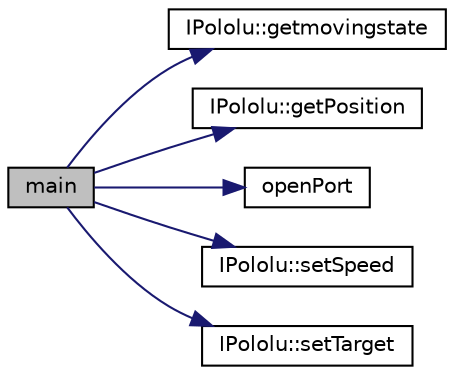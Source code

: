 digraph "main"
{
 // LATEX_PDF_SIZE
  edge [fontname="Helvetica",fontsize="10",labelfontname="Helvetica",labelfontsize="10"];
  node [fontname="Helvetica",fontsize="10",shape=record];
  rankdir="LR";
  Node1 [label="main",height=0.2,width=0.4,color="black", fillcolor="grey75", style="filled", fontcolor="black",tooltip=" "];
  Node1 -> Node2 [color="midnightblue",fontsize="10",style="solid",fontname="Helvetica"];
  Node2 [label="IPololu::getmovingstate",height=0.2,width=0.4,color="black", fillcolor="white", style="filled",URL="$class_i_pololu.html#ac579928e656e67c6b696a49e42d7e6e0",tooltip=" "];
  Node1 -> Node3 [color="midnightblue",fontsize="10",style="solid",fontname="Helvetica"];
  Node3 [label="IPololu::getPosition",height=0.2,width=0.4,color="black", fillcolor="white", style="filled",URL="$class_i_pololu.html#a16f17d791b4b690c50dee87872ac3088",tooltip=" "];
  Node1 -> Node4 [color="midnightblue",fontsize="10",style="solid",fontname="Helvetica"];
  Node4 [label="openPort",height=0.2,width=0.4,color="black", fillcolor="white", style="filled",URL="$_i_serial_com_8cpp.html#ae6e17652a3c4267114719964041952bb",tooltip=" "];
  Node1 -> Node5 [color="midnightblue",fontsize="10",style="solid",fontname="Helvetica"];
  Node5 [label="IPololu::setSpeed",height=0.2,width=0.4,color="black", fillcolor="white", style="filled",URL="$class_i_pololu.html#aac8427d535a0b22a42c84e428850dba1",tooltip=" "];
  Node1 -> Node6 [color="midnightblue",fontsize="10",style="solid",fontname="Helvetica"];
  Node6 [label="IPololu::setTarget",height=0.2,width=0.4,color="black", fillcolor="white", style="filled",URL="$class_i_pololu.html#ad3fff4d5d504c9043f1f0c7a8b819bf9",tooltip=" "];
}
